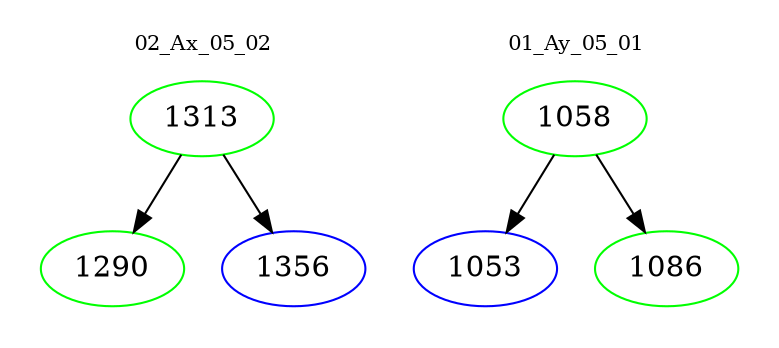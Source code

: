 digraph{
subgraph cluster_0 {
color = white
label = "02_Ax_05_02";
fontsize=10;
T0_1313 [label="1313", color="green"]
T0_1313 -> T0_1290 [color="black"]
T0_1290 [label="1290", color="green"]
T0_1313 -> T0_1356 [color="black"]
T0_1356 [label="1356", color="blue"]
}
subgraph cluster_1 {
color = white
label = "01_Ay_05_01";
fontsize=10;
T1_1058 [label="1058", color="green"]
T1_1058 -> T1_1053 [color="black"]
T1_1053 [label="1053", color="blue"]
T1_1058 -> T1_1086 [color="black"]
T1_1086 [label="1086", color="green"]
}
}
